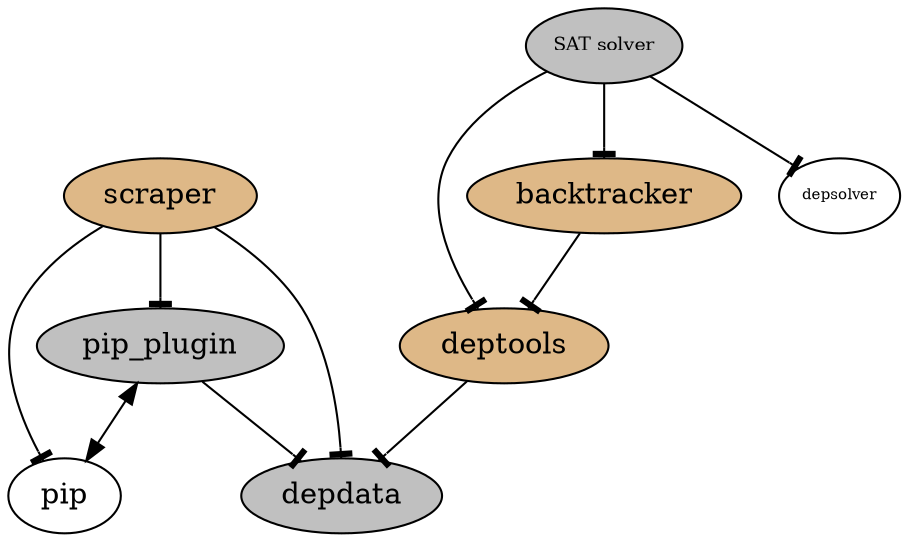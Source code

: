 digraph imports {

  scraper [label="scraper",fillcolor="burlywood",style="filled"]
  deptools [label="deptools",fillcolor="burlywood",style="filled"]
  pip [label="pip"]
  resolvability [label="backtracker",fillcolor="burlywood",style="filled"]
  depsolver_integrate [label="SAT solver",fillcolor="gray",style="filled",fontsize=9]
  depdata [label="depdata",fillcolor="gray",style="filled"]
  //pip_vendor_packaging [label="pip._vendor.packaging",shape=ellipse,fontsize=7]
  depsolver [label="depsolver",shape=ellipse,fontsize=7]
  pip_plugin [label="pip_plugin",fillcolor="gray",style="filled"]


  //scraper -> pip_vendor_packaging [arrowhead=tee,style=dotted]
  scraper -> pip [arrowhead=tee,]
  scraper -> pip_plugin [arrowhead=tee]
  scraper -> depdata [arrowhead=tee]
  depsolver_integrate -> deptools [arrowhead=tee]
  depsolver_integrate -> resolvability [arrowhead=tee]
  //depsolver_integrate -> pip_vendor_packaging [arrowhead=tee,style=dotted]
  depsolver_integrate -> depsolver [arrowhead=tee]
  //deptools -> pip_vendor_packaging [arrowhead=tee,style=dotted]
  deptools -> depdata [arrowhead=tee]
  //resolvability -> pip_vendor_packaging [arrowhead=tee,style=dotted]
  resolvability -> deptools [arrowhead=tee]
  pip_plugin -> depdata [arrowhead=tee]
  pip_plugin -> pip [dir=both]
  //pip_plugin -> pip_vendor_packaging [arrowhead=tee,style=dotted]
  //pip -> pip_vendor_packaging [arrowhead=tee]



/*  subgraph legend {
    label = "Legend";
    key [label=<<table border="0" cellpadding="2" cellspacing="0" cellborder="0">
      <tr><td align="right" port="i1">External dependencies</td></tr>
      <tr><td align="right" port="i2">Main components</td></tr>
      <tr><td align="right" port="i3">Supporting components</td></tr>
      </table>>]
    key:i1 [shape=box]
    key:i2 [style="filled",color=gray]
    key:i3 [style="filled",color="burlywood"]
  }
*/

}